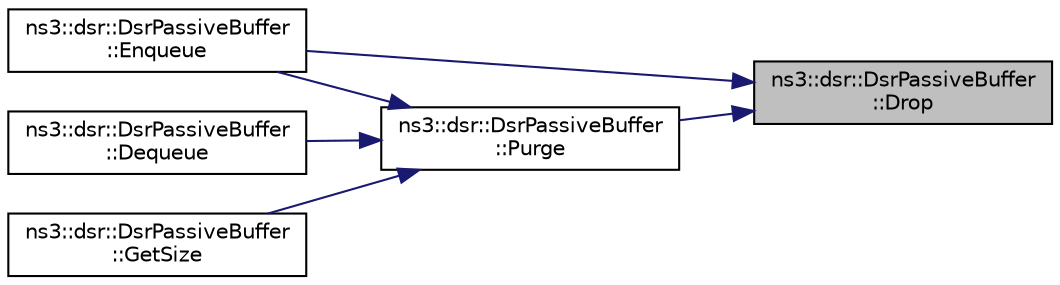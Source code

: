 digraph "ns3::dsr::DsrPassiveBuffer::Drop"
{
 // LATEX_PDF_SIZE
  edge [fontname="Helvetica",fontsize="10",labelfontname="Helvetica",labelfontsize="10"];
  node [fontname="Helvetica",fontsize="10",shape=record];
  rankdir="RL";
  Node1 [label="ns3::dsr::DsrPassiveBuffer\l::Drop",height=0.2,width=0.4,color="black", fillcolor="grey75", style="filled", fontcolor="black",tooltip="Notify that packet is dropped from queue by timeout."];
  Node1 -> Node2 [dir="back",color="midnightblue",fontsize="10",style="solid",fontname="Helvetica"];
  Node2 [label="ns3::dsr::DsrPassiveBuffer\l::Enqueue",height=0.2,width=0.4,color="black", fillcolor="white", style="filled",URL="$classns3_1_1dsr_1_1_dsr_passive_buffer.html#a18813680df0977c44e6901f79849d45d",tooltip="Push entry in queue, if there is no entry with the same packet and destination address in queue."];
  Node1 -> Node3 [dir="back",color="midnightblue",fontsize="10",style="solid",fontname="Helvetica"];
  Node3 [label="ns3::dsr::DsrPassiveBuffer\l::Purge",height=0.2,width=0.4,color="black", fillcolor="white", style="filled",URL="$classns3_1_1dsr_1_1_dsr_passive_buffer.html#a8426eccf47ee009ccedd2f7c224ec203",tooltip="Remove all expired entries."];
  Node3 -> Node4 [dir="back",color="midnightblue",fontsize="10",style="solid",fontname="Helvetica"];
  Node4 [label="ns3::dsr::DsrPassiveBuffer\l::Dequeue",height=0.2,width=0.4,color="black", fillcolor="white", style="filled",URL="$classns3_1_1dsr_1_1_dsr_passive_buffer.html#a4d52aae9c0ed66c17a8397d9fc855a5a",tooltip="Return first found (the earliest) entry for given destination."];
  Node3 -> Node2 [dir="back",color="midnightblue",fontsize="10",style="solid",fontname="Helvetica"];
  Node3 -> Node5 [dir="back",color="midnightblue",fontsize="10",style="solid",fontname="Helvetica"];
  Node5 [label="ns3::dsr::DsrPassiveBuffer\l::GetSize",height=0.2,width=0.4,color="black", fillcolor="white", style="filled",URL="$classns3_1_1dsr_1_1_dsr_passive_buffer.html#a1c636b64110e7323c4fad1d755112317",tooltip="Number of entries."];
}
